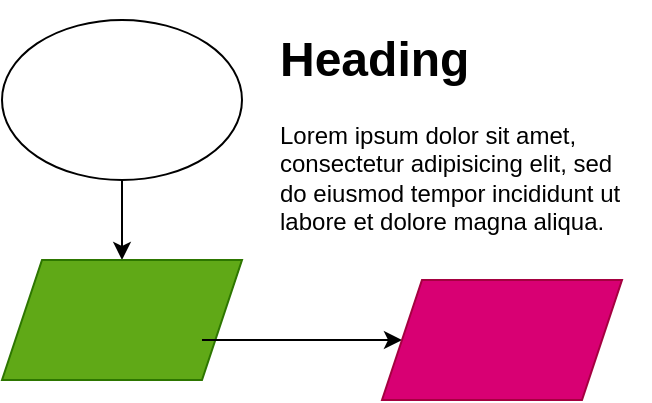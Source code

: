 <mxfile>
    <diagram id="FAs81YGJ63RSw0qqY_67" name="Página-1">
        <mxGraphModel dx="508" dy="475" grid="1" gridSize="10" guides="1" tooltips="1" connect="1" arrows="1" fold="1" page="1" pageScale="1" pageWidth="827" pageHeight="1169" math="0" shadow="0">
            <root>
                <mxCell id="0"/>
                <mxCell id="1" parent="0"/>
                <mxCell id="2" value="" style="ellipse;whiteSpace=wrap;html=1;" vertex="1" parent="1">
                    <mxGeometry x="90" y="80" width="120" height="80" as="geometry"/>
                </mxCell>
                <mxCell id="3" value="" style="endArrow=classic;html=1;" edge="1" parent="1" target="4">
                    <mxGeometry width="50" height="50" relative="1" as="geometry">
                        <mxPoint x="150" y="160" as="sourcePoint"/>
                        <mxPoint x="150" y="230" as="targetPoint"/>
                    </mxGeometry>
                </mxCell>
                <mxCell id="4" value="" style="shape=parallelogram;perimeter=parallelogramPerimeter;whiteSpace=wrap;html=1;fixedSize=1;fillColor=#60a917;fontColor=#ffffff;strokeColor=#2D7600;" vertex="1" parent="1">
                    <mxGeometry x="90" y="200" width="120" height="60" as="geometry"/>
                </mxCell>
                <mxCell id="6" value="" style="endArrow=classic;html=1;" edge="1" parent="1" target="7">
                    <mxGeometry width="50" height="50" relative="1" as="geometry">
                        <mxPoint x="190" y="240" as="sourcePoint"/>
                        <mxPoint x="270" y="240" as="targetPoint"/>
                    </mxGeometry>
                </mxCell>
                <mxCell id="7" value="" style="shape=parallelogram;perimeter=parallelogramPerimeter;whiteSpace=wrap;html=1;fixedSize=1;fillColor=#d80073;fontColor=#ffffff;strokeColor=#A50040;" vertex="1" parent="1">
                    <mxGeometry x="280" y="210" width="120" height="60" as="geometry"/>
                </mxCell>
                <mxCell id="8" value="&lt;h1&gt;Heading&lt;/h1&gt;&lt;p&gt;Lorem ipsum dolor sit amet, consectetur adipisicing elit, sed do eiusmod tempor incididunt ut labore et dolore magna aliqua.&lt;/p&gt;" style="text;html=1;strokeColor=none;fillColor=none;spacing=5;spacingTop=-20;whiteSpace=wrap;overflow=hidden;rounded=0;" vertex="1" parent="1">
                    <mxGeometry x="224" y="80" width="190" height="120" as="geometry"/>
                </mxCell>
            </root>
        </mxGraphModel>
    </diagram>
</mxfile>